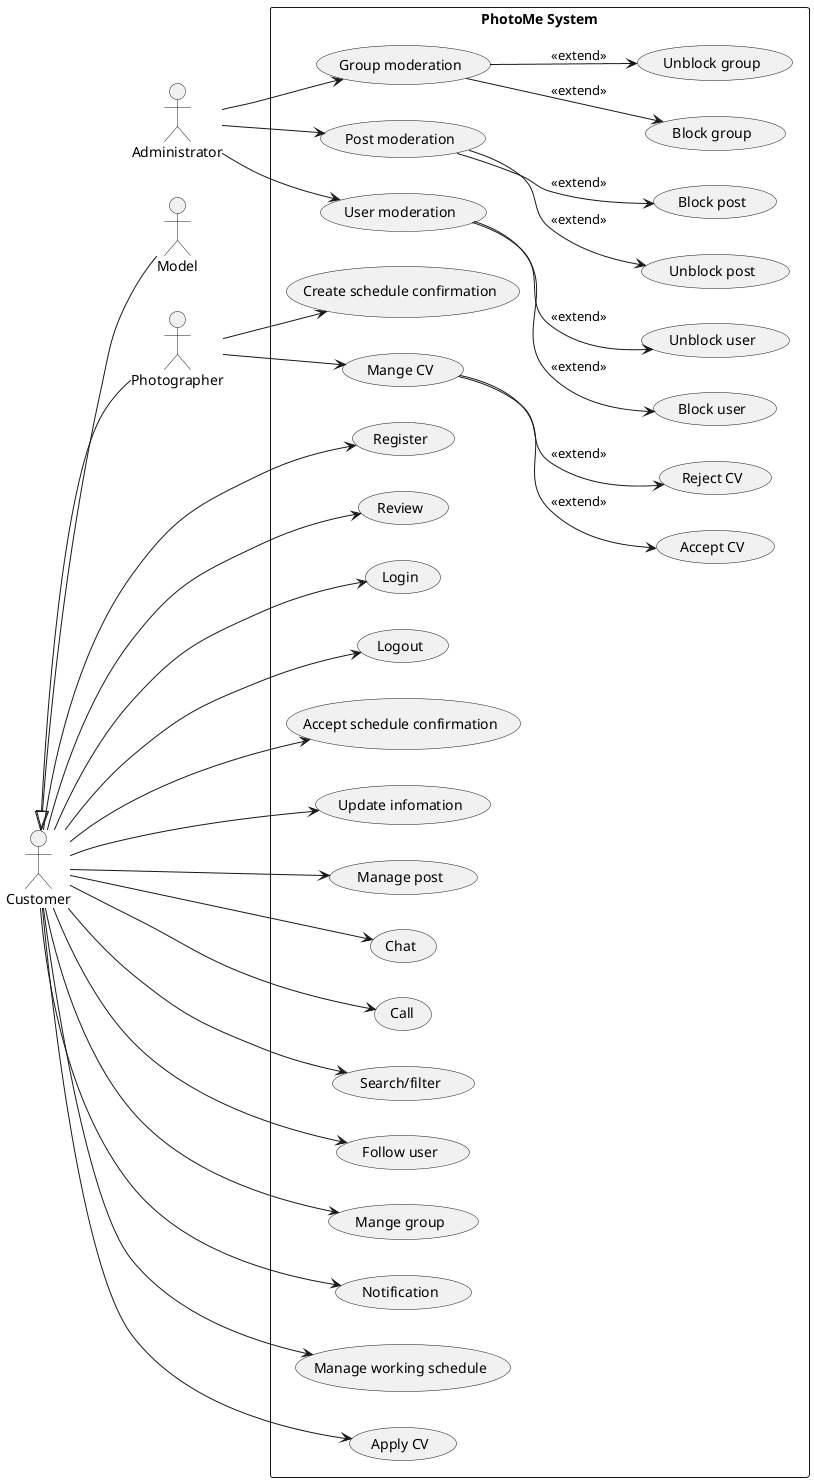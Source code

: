 @startuml
left to right direction
skinparam packageStyle rectangle
actor Administrator
actor Model
actor Photographer
actor Customer
rectangle "PhotoMe System" {
  usecase "Group moderation" as UC1
  usecase "Block group" as UC2
  usecase "Unblock group" as UC3
  usecase "Post moderation" as UC4
  usecase "Unblock post" as UC5
  usecase "Block post" as UC6
  usecase "User moderation" as UC7
  usecase "Block user" as UC8
  usecase "Unblock user" as UC9
  usecase "Register" as UC10
  usecase "Review" as UC11
  usecase "Login" as UC12
  usecase "Logout" as UC13
  usecase "Accept schedule confirmation" as UC14
  usecase "Update infomation" as UC15
  usecase "Manage post" as UC16
  usecase "Chat" as UC17
  usecase "Call" as UC18
  usecase "Search/filter" as UC19
  usecase "Follow user" as UC20
  usecase "Mange group" as UC21
  usecase "Notification" as UC22
  usecase "Manage working schedule" as UC23
  usecase "Apply CV" as UC24
  usecase "Create schedule confirmation" as UC25
  usecase "Mange CV" as UC26
  usecase "Accept CV" as UC27
  usecase "Reject CV" as UC28

  Administrator --> UC1
  Administrator --> UC4
  Administrator --> UC7
  Customer --> UC10
  Customer --> UC11
  Customer --> UC12
  Customer --> UC13
  Customer --> UC14
  Customer --> UC15
  Customer --> UC16
  Customer --> UC17
  Customer --> UC18
  Customer --> UC19
  Customer --> UC20
  Customer --> UC21
  Customer --> UC22
  Customer --> UC23
  Customer --> UC24
  Photographer --> UC25
  Photographer --> UC26
  Customer <|-- Photographer
  Customer <|-- Model
  UC1-->UC2:<<extend>>
  UC1-->UC3:<<extend>>
  UC4-->UC5:<<extend>>
  UC4-->UC6:<<extend>>
  UC7-->UC8:<<extend>>
  UC7-->UC9:<<extend>>
  UC26-->UC27:<<extend>>
  UC26-->UC28:<<extend>>
}
@enduml
